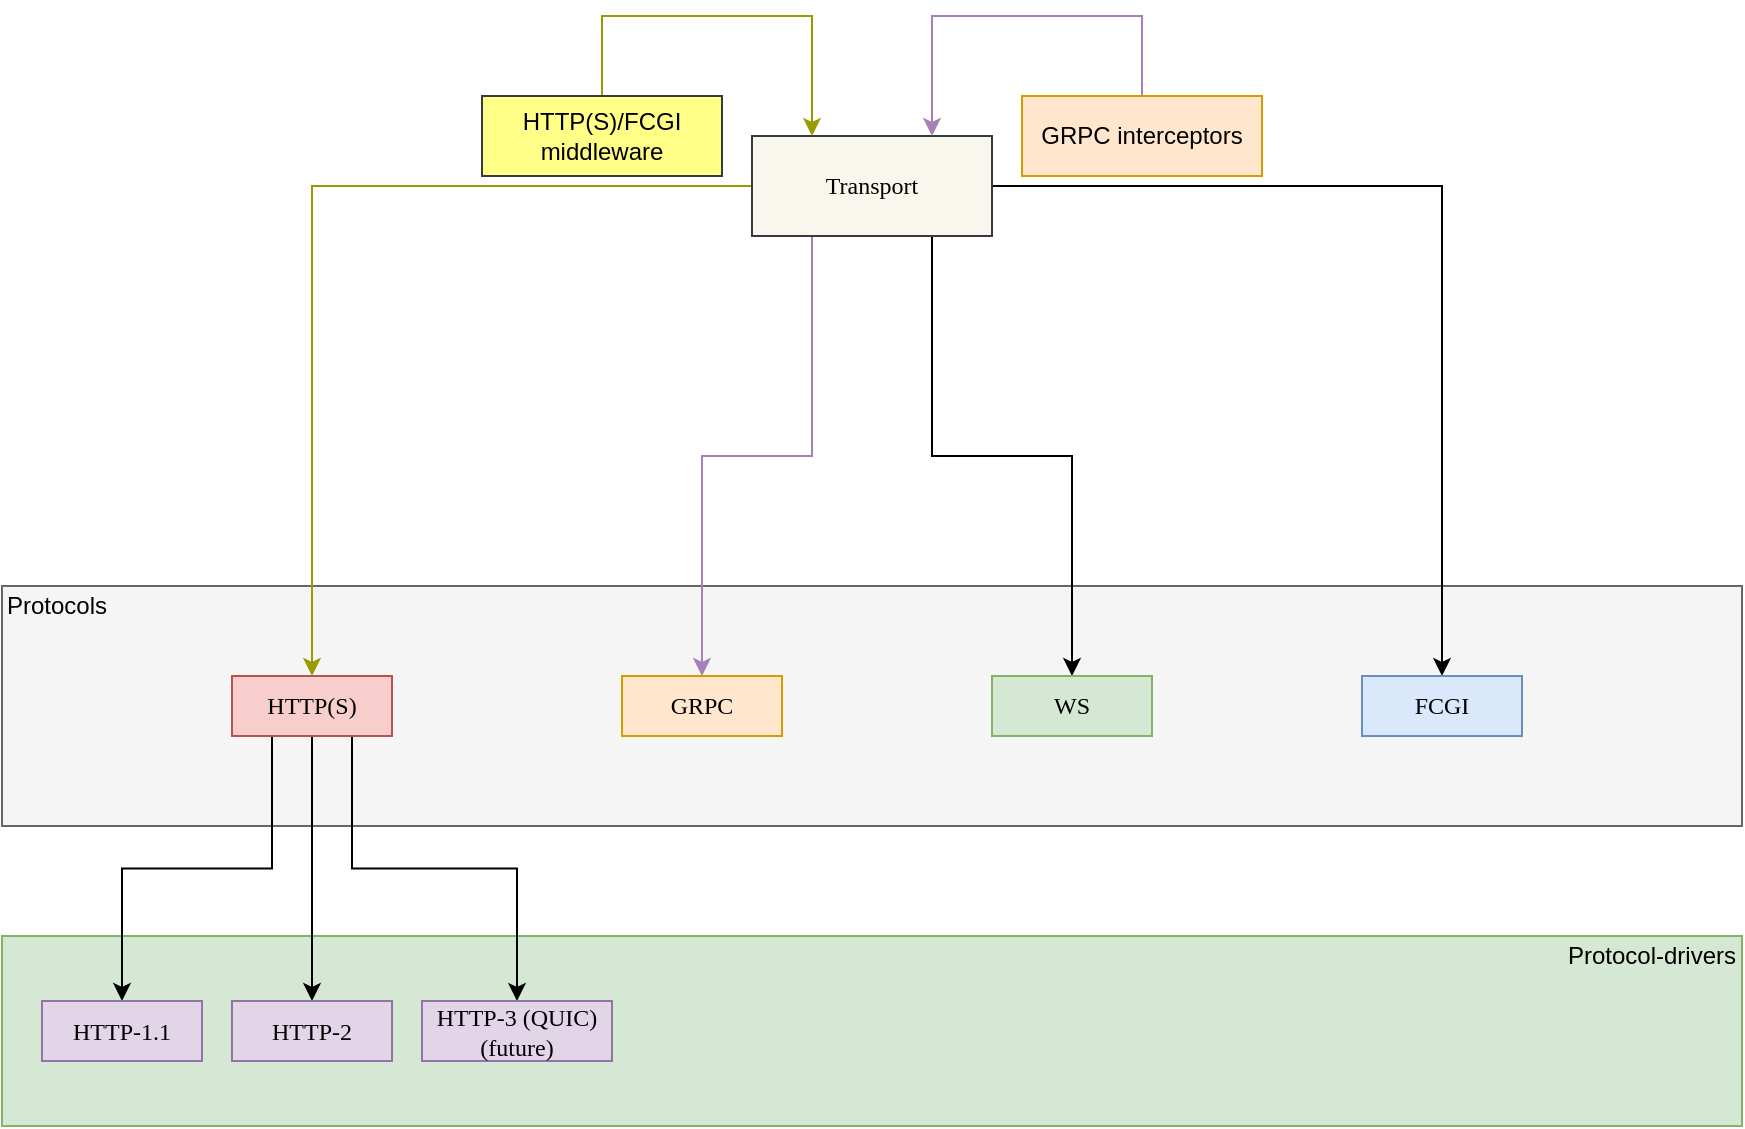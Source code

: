 <mxfile version="15.2.7" type="device"><diagram id="lwLTQgmcGvYdc3nc5_CI" name="Page-1"><mxGraphModel dx="1464" dy="1037" grid="1" gridSize="10" guides="1" tooltips="1" connect="1" arrows="1" fold="1" page="1" pageScale="1" pageWidth="5000" pageHeight="5000" math="0" shadow="0"><root><mxCell id="0"/><mxCell id="1" parent="0"/><mxCell id="MIzELI9VgXdUPCoWK6lj-34" value="" style="rounded=0;whiteSpace=wrap;html=1;fillColor=#d5e8d4;strokeColor=#82b366;" vertex="1" parent="1"><mxGeometry x="460" y="690" width="870" height="95" as="geometry"/></mxCell><mxCell id="MIzELI9VgXdUPCoWK6lj-18" value="" style="rounded=0;whiteSpace=wrap;html=1;fontFamily=Iosevka Fixed;fillColor=#f5f5f5;strokeColor=#666666;fontColor=#333333;" vertex="1" parent="1"><mxGeometry x="460" y="515" width="870" height="120" as="geometry"/></mxCell><mxCell id="MIzELI9VgXdUPCoWK6lj-5" style="edgeStyle=orthogonalEdgeStyle;rounded=0;orthogonalLoop=1;jettySize=auto;html=1;exitX=0.5;exitY=1;exitDx=0;exitDy=0;fontFamily=Iosevka Fixed;entryX=0.5;entryY=0;entryDx=0;entryDy=0;" edge="1" parent="1" source="MIzELI9VgXdUPCoWK6lj-1" target="MIzELI9VgXdUPCoWK6lj-4"><mxGeometry relative="1" as="geometry"><mxPoint x="615" y="860" as="targetPoint"/></mxGeometry></mxCell><mxCell id="MIzELI9VgXdUPCoWK6lj-6" style="edgeStyle=orthogonalEdgeStyle;rounded=0;orthogonalLoop=1;jettySize=auto;html=1;exitX=0.25;exitY=1;exitDx=0;exitDy=0;entryX=0.5;entryY=0;entryDx=0;entryDy=0;fontFamily=Iosevka Fixed;" edge="1" parent="1" source="MIzELI9VgXdUPCoWK6lj-1" target="MIzELI9VgXdUPCoWK6lj-2"><mxGeometry relative="1" as="geometry"/></mxCell><mxCell id="MIzELI9VgXdUPCoWK6lj-7" style="edgeStyle=orthogonalEdgeStyle;rounded=0;orthogonalLoop=1;jettySize=auto;html=1;exitX=0.75;exitY=1;exitDx=0;exitDy=0;fontFamily=Iosevka Fixed;" edge="1" parent="1" source="MIzELI9VgXdUPCoWK6lj-1" target="MIzELI9VgXdUPCoWK6lj-3"><mxGeometry relative="1" as="geometry"/></mxCell><mxCell id="MIzELI9VgXdUPCoWK6lj-1" value="HTTP(S)" style="rounded=0;whiteSpace=wrap;html=1;fontFamily=Iosevka Fixed;fillColor=#f8cecc;strokeColor=#b85450;" vertex="1" parent="1"><mxGeometry x="575" y="560" width="80" height="30" as="geometry"/></mxCell><mxCell id="MIzELI9VgXdUPCoWK6lj-2" value="HTTP-1.1" style="rounded=0;whiteSpace=wrap;html=1;fontFamily=Iosevka Fixed;fillColor=#e1d5e7;strokeColor=#9673a6;" vertex="1" parent="1"><mxGeometry x="480" y="722.5" width="80" height="30" as="geometry"/></mxCell><mxCell id="MIzELI9VgXdUPCoWK6lj-3" value="HTTP-3 (QUIC) (future)" style="rounded=0;whiteSpace=wrap;html=1;fontFamily=Iosevka Fixed;fillColor=#e1d5e7;strokeColor=#9673a6;" vertex="1" parent="1"><mxGeometry x="670" y="722.5" width="95" height="30" as="geometry"/></mxCell><mxCell id="MIzELI9VgXdUPCoWK6lj-4" value="HTTP-2" style="rounded=0;whiteSpace=wrap;html=1;fontFamily=Iosevka Fixed;fillColor=#e1d5e7;strokeColor=#9673a6;" vertex="1" parent="1"><mxGeometry x="575" y="722.5" width="80" height="30" as="geometry"/></mxCell><mxCell id="MIzELI9VgXdUPCoWK6lj-20" style="edgeStyle=orthogonalEdgeStyle;rounded=0;orthogonalLoop=1;jettySize=auto;html=1;entryX=0.5;entryY=0;entryDx=0;entryDy=0;strokeColor=#999900;" edge="1" parent="1" source="MIzELI9VgXdUPCoWK6lj-8" target="MIzELI9VgXdUPCoWK6lj-1"><mxGeometry relative="1" as="geometry"/></mxCell><mxCell id="MIzELI9VgXdUPCoWK6lj-21" style="edgeStyle=orthogonalEdgeStyle;rounded=0;orthogonalLoop=1;jettySize=auto;html=1;exitX=0.25;exitY=1;exitDx=0;exitDy=0;strokeColor=#A680B8;" edge="1" parent="1" source="MIzELI9VgXdUPCoWK6lj-8" target="MIzELI9VgXdUPCoWK6lj-12"><mxGeometry relative="1" as="geometry"/></mxCell><mxCell id="MIzELI9VgXdUPCoWK6lj-22" style="edgeStyle=orthogonalEdgeStyle;rounded=0;orthogonalLoop=1;jettySize=auto;html=1;exitX=0.75;exitY=1;exitDx=0;exitDy=0;entryX=0.5;entryY=0;entryDx=0;entryDy=0;" edge="1" parent="1" source="MIzELI9VgXdUPCoWK6lj-8" target="MIzELI9VgXdUPCoWK6lj-16"><mxGeometry relative="1" as="geometry"/></mxCell><mxCell id="MIzELI9VgXdUPCoWK6lj-23" style="edgeStyle=orthogonalEdgeStyle;rounded=0;orthogonalLoop=1;jettySize=auto;html=1;exitX=1;exitY=0.5;exitDx=0;exitDy=0;" edge="1" parent="1" source="MIzELI9VgXdUPCoWK6lj-8" target="MIzELI9VgXdUPCoWK6lj-17"><mxGeometry relative="1" as="geometry"/></mxCell><mxCell id="MIzELI9VgXdUPCoWK6lj-8" value="Transport" style="rounded=0;whiteSpace=wrap;html=1;fontFamily=Iosevka Fixed;fillColor=#f9f7ed;strokeColor=#36393d;" vertex="1" parent="1"><mxGeometry x="835" y="290" width="120" height="50" as="geometry"/></mxCell><mxCell id="MIzELI9VgXdUPCoWK6lj-12" value="GRPC" style="rounded=0;whiteSpace=wrap;html=1;fontFamily=Iosevka Fixed;fillColor=#ffe6cc;strokeColor=#d79b00;" vertex="1" parent="1"><mxGeometry x="770" y="560" width="80" height="30" as="geometry"/></mxCell><mxCell id="MIzELI9VgXdUPCoWK6lj-16" value="WS" style="rounded=0;whiteSpace=wrap;html=1;fontFamily=Iosevka Fixed;fillColor=#d5e8d4;strokeColor=#82b366;" vertex="1" parent="1"><mxGeometry x="955" y="560" width="80" height="30" as="geometry"/></mxCell><mxCell id="MIzELI9VgXdUPCoWK6lj-17" value="FCGI" style="rounded=0;whiteSpace=wrap;html=1;fontFamily=Iosevka Fixed;fillColor=#dae8fc;strokeColor=#6c8ebf;" vertex="1" parent="1"><mxGeometry x="1140" y="560" width="80" height="30" as="geometry"/></mxCell><mxCell id="MIzELI9VgXdUPCoWK6lj-19" value="Protocol-drivers" style="text;html=1;strokeColor=none;fillColor=none;align=center;verticalAlign=middle;whiteSpace=wrap;rounded=0;" vertex="1" parent="1"><mxGeometry x="1240" y="690" width="90" height="20" as="geometry"/></mxCell><mxCell id="MIzELI9VgXdUPCoWK6lj-25" style="edgeStyle=orthogonalEdgeStyle;rounded=0;orthogonalLoop=1;jettySize=auto;html=1;exitX=0.5;exitY=0;exitDx=0;exitDy=0;entryX=0.25;entryY=0;entryDx=0;entryDy=0;fillColor=#ffff88;strokeColor=#999900;" edge="1" parent="1" source="MIzELI9VgXdUPCoWK6lj-24" target="MIzELI9VgXdUPCoWK6lj-8"><mxGeometry relative="1" as="geometry"><Array as="points"><mxPoint x="760" y="230"/><mxPoint x="865" y="230"/></Array></mxGeometry></mxCell><mxCell id="MIzELI9VgXdUPCoWK6lj-24" value="HTTP(S)/FCGI middleware" style="rounded=0;whiteSpace=wrap;html=1;fillColor=#ffff88;strokeColor=#36393d;" vertex="1" parent="1"><mxGeometry x="700" y="270" width="120" height="40" as="geometry"/></mxCell><mxCell id="MIzELI9VgXdUPCoWK6lj-29" style="edgeStyle=orthogonalEdgeStyle;rounded=0;orthogonalLoop=1;jettySize=auto;html=1;exitX=0.5;exitY=0;exitDx=0;exitDy=0;entryX=0.75;entryY=0;entryDx=0;entryDy=0;strokeColor=#A680B8;" edge="1" parent="1" source="MIzELI9VgXdUPCoWK6lj-28" target="MIzELI9VgXdUPCoWK6lj-8"><mxGeometry relative="1" as="geometry"><Array as="points"><mxPoint x="1030" y="230"/><mxPoint x="925" y="230"/></Array></mxGeometry></mxCell><mxCell id="MIzELI9VgXdUPCoWK6lj-28" value="GRPC interceptors" style="rounded=0;whiteSpace=wrap;html=1;fillColor=#ffe6cc;strokeColor=#d79b00;" vertex="1" parent="1"><mxGeometry x="970" y="270" width="120" height="40" as="geometry"/></mxCell><mxCell id="MIzELI9VgXdUPCoWK6lj-31" value="Protocols" style="text;html=1;strokeColor=none;fillColor=none;align=center;verticalAlign=middle;whiteSpace=wrap;rounded=0;" vertex="1" parent="1"><mxGeometry x="460" y="515" width="55" height="20" as="geometry"/></mxCell></root></mxGraphModel></diagram></mxfile>